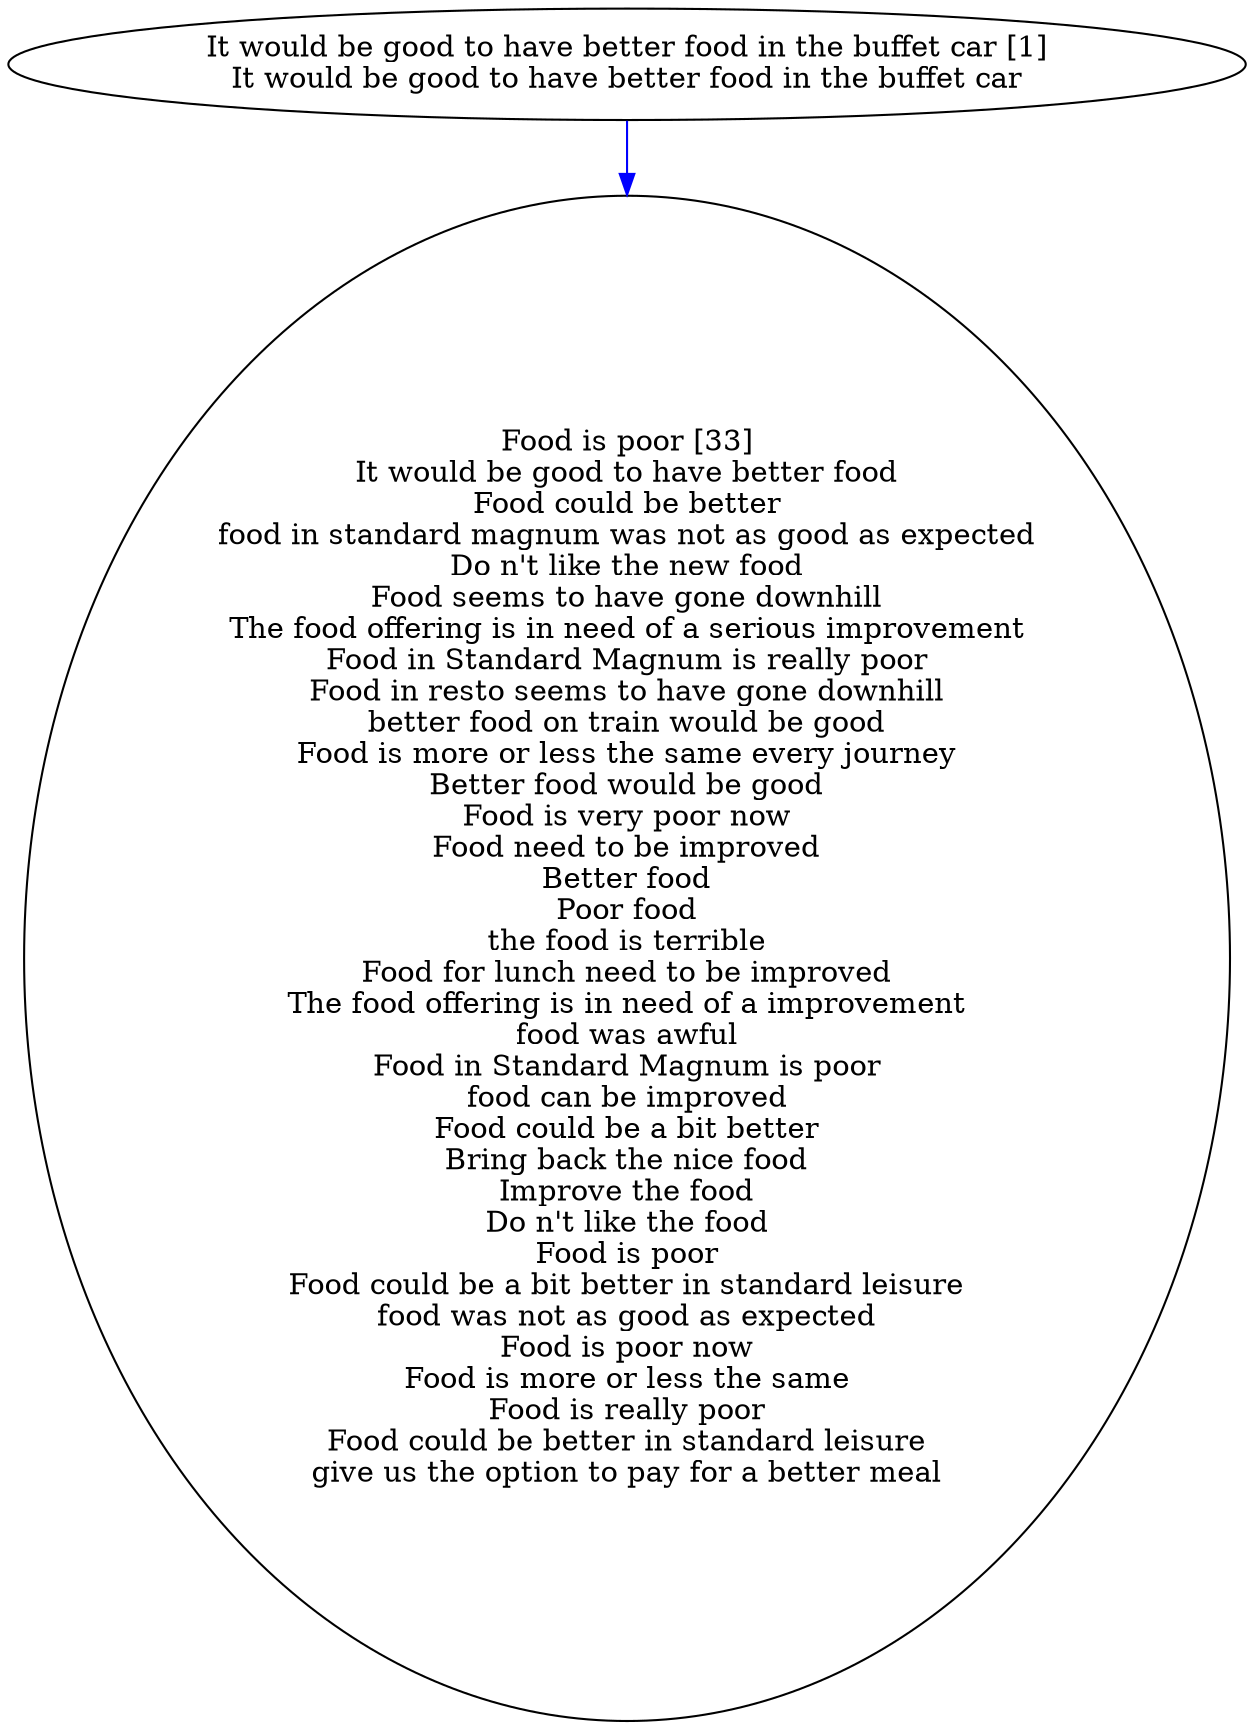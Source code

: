 digraph collapsedGraph {
"Food is poor [33]\nIt would be good to have better food\nFood could be better\nfood in standard magnum was not as good as expected\nDo n't like the new food\nFood seems to have gone downhill\nThe food offering is in need of a serious improvement\nFood in Standard Magnum is really poor\nFood in resto seems to have gone downhill\nbetter food on train would be good\nFood is more or less the same every journey\nBetter food would be good\nFood is very poor now\nFood need to be improved\nBetter food\nPoor food\nthe food is terrible\nFood for lunch need to be improved\nThe food offering is in need of a improvement\nfood was awful\nFood in Standard Magnum is poor\nfood can be improved\nFood could be a bit better\nBring back the nice food\nImprove the food\nDo n't like the food\nFood is poor\nFood could be a bit better in standard leisure\nfood was not as good as expected\nFood is poor now\nFood is more or less the same\nFood is really poor\nFood could be better in standard leisure\ngive us the option to pay for a better meal""It would be good to have better food in the buffet car [1]\nIt would be good to have better food in the buffet car""It would be good to have better food in the buffet car [1]\nIt would be good to have better food in the buffet car" -> "Food is poor [33]\nIt would be good to have better food\nFood could be better\nfood in standard magnum was not as good as expected\nDo n't like the new food\nFood seems to have gone downhill\nThe food offering is in need of a serious improvement\nFood in Standard Magnum is really poor\nFood in resto seems to have gone downhill\nbetter food on train would be good\nFood is more or less the same every journey\nBetter food would be good\nFood is very poor now\nFood need to be improved\nBetter food\nPoor food\nthe food is terrible\nFood for lunch need to be improved\nThe food offering is in need of a improvement\nfood was awful\nFood in Standard Magnum is poor\nfood can be improved\nFood could be a bit better\nBring back the nice food\nImprove the food\nDo n't like the food\nFood is poor\nFood could be a bit better in standard leisure\nfood was not as good as expected\nFood is poor now\nFood is more or less the same\nFood is really poor\nFood could be better in standard leisure\ngive us the option to pay for a better meal" [color=blue]
}